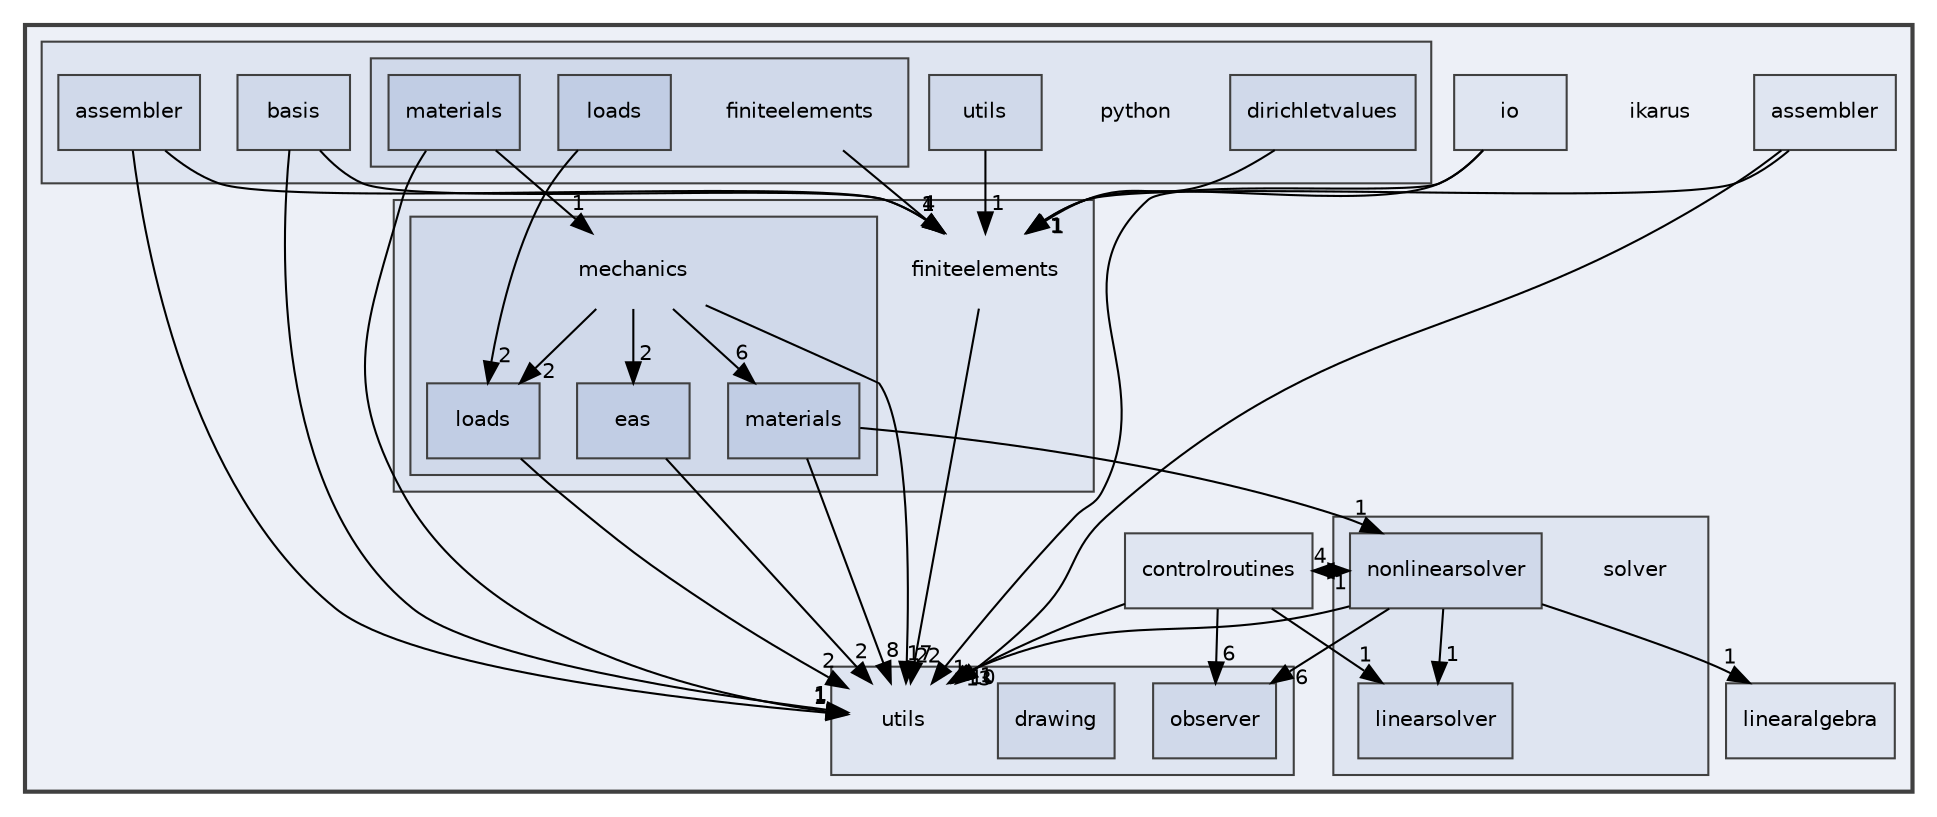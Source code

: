digraph "ikarus"
{
 // LATEX_PDF_SIZE
  edge [fontname="Helvetica",fontsize="10",labelfontname="Helvetica",labelfontsize="10"];
  node [fontname="Helvetica",fontsize="10",shape=record];
  compound=true
  subgraph clusterdir_5bec9ec6c6b8ab3f2f9d60d2ff21ed81 {
    graph [ bgcolor="#edf0f7", pencolor="grey25", style="filled,bold,", label="", fontname="Helvetica", fontsize="10", URL="dir_5bec9ec6c6b8ab3f2f9d60d2ff21ed81.html"]
    dir_5bec9ec6c6b8ab3f2f9d60d2ff21ed81 [shape=plaintext, label="ikarus"];
  dir_b4e169eb0efbd955079f9a2ee34b7226 [shape=box, label="assembler", style="filled,", fillcolor="#dfe5f1", color="grey25", URL="dir_b4e169eb0efbd955079f9a2ee34b7226.html"];
  dir_a97b071c9c6f7bcc51f4d0bc7519f177 [shape=box, label="controlroutines", style="filled,", fillcolor="#dfe5f1", color="grey25", URL="dir_a97b071c9c6f7bcc51f4d0bc7519f177.html"];
  subgraph clusterdir_f5e28093cb075fb92f2345f7d8607df6 {
    graph [ bgcolor="#dfe5f1", pencolor="grey25", style="filled,", label="", fontname="Helvetica", fontsize="10", URL="dir_f5e28093cb075fb92f2345f7d8607df6.html"]
    dir_f5e28093cb075fb92f2345f7d8607df6 [shape=plaintext, label="finiteelements"];
  subgraph clusterdir_d9d7fab038fcca5270fe0241ec433d4d {
    graph [ bgcolor="#d0d9ea", pencolor="grey25", style="filled,", label="", fontname="Helvetica", fontsize="10", URL="dir_d9d7fab038fcca5270fe0241ec433d4d.html"]
    dir_d9d7fab038fcca5270fe0241ec433d4d [shape=plaintext, label="mechanics"];
  dir_8255788c45776b878bdf90a74000e4e1 [shape=box, label="eas", style="filled,", fillcolor="#c1cde4", color="grey25", URL="dir_8255788c45776b878bdf90a74000e4e1.html"];
  dir_31d7c48772b4fae367539a6092b906a8 [shape=box, label="loads", style="filled,", fillcolor="#c1cde4", color="grey25", URL="dir_31d7c48772b4fae367539a6092b906a8.html"];
  dir_fc403fdb7d4f9d9b203e31bf1b8a15f4 [shape=box, label="materials", style="filled,", fillcolor="#c1cde4", color="grey25", URL="dir_fc403fdb7d4f9d9b203e31bf1b8a15f4.html"];
  }
  }
  dir_cd0257e5a0a5e21e0bd17a30fdd07a18 [shape=box, label="io", style="filled,", fillcolor="#dfe5f1", color="grey25", URL="dir_cd0257e5a0a5e21e0bd17a30fdd07a18.html"];
  dir_097a0db622079e3c719566efcc9bbfe3 [shape=box, label="linearalgebra", style="filled,", fillcolor="#dfe5f1", color="grey25", URL="dir_097a0db622079e3c719566efcc9bbfe3.html"];
  subgraph clusterdir_6063e92d97cad5a47908d6a96069b24d {
    graph [ bgcolor="#dfe5f1", pencolor="grey25", style="filled,", label="", fontname="Helvetica", fontsize="10", URL="dir_6063e92d97cad5a47908d6a96069b24d.html"]
    dir_6063e92d97cad5a47908d6a96069b24d [shape=plaintext, label="python"];
  dir_2eacd46bb6575c3620b10a673993bd91 [shape=box, label="assembler", style="filled,", fillcolor="#d0d9ea", color="grey25", URL="dir_2eacd46bb6575c3620b10a673993bd91.html"];
  dir_58d0c8a3c72390da3e9fe9328fead302 [shape=box, label="basis", style="filled,", fillcolor="#d0d9ea", color="grey25", URL="dir_58d0c8a3c72390da3e9fe9328fead302.html"];
  dir_10d62307decb192620fe32f94ec04635 [shape=box, label="dirichletvalues", style="filled,", fillcolor="#d0d9ea", color="grey25", URL="dir_10d62307decb192620fe32f94ec04635.html"];
  subgraph clusterdir_3f77d910b8992c2715464d60b82eb4e5 {
    graph [ bgcolor="#d0d9ea", pencolor="grey25", style="filled,", label="", fontname="Helvetica", fontsize="10", URL="dir_3f77d910b8992c2715464d60b82eb4e5.html"]
    dir_3f77d910b8992c2715464d60b82eb4e5 [shape=plaintext, label="finiteelements"];
  dir_c7b8a1b1f3a03a2f9f2c98a714ac9649 [shape=box, label="loads", style="filled,", fillcolor="#c1cde4", color="grey25", URL="dir_c7b8a1b1f3a03a2f9f2c98a714ac9649.html"];
  dir_1033b2e4d5e569ff29fa5cd78683f3e8 [shape=box, label="materials", style="filled,", fillcolor="#c1cde4", color="grey25", URL="dir_1033b2e4d5e569ff29fa5cd78683f3e8.html"];
  }
  dir_afe0d1ab0c4a41ee8553ea61e92b67bf [shape=box, label="utils", style="filled,", fillcolor="#d0d9ea", color="grey25", URL="dir_afe0d1ab0c4a41ee8553ea61e92b67bf.html"];
  }
  subgraph clusterdir_26588bed129c997bc132e8888f2113fa {
    graph [ bgcolor="#dfe5f1", pencolor="grey25", style="filled,", label="", fontname="Helvetica", fontsize="10", URL="dir_26588bed129c997bc132e8888f2113fa.html"]
    dir_26588bed129c997bc132e8888f2113fa [shape=plaintext, label="solver"];
  dir_bcdbbdf4d2b6b627956abd47159b4d71 [shape=box, label="linearsolver", style="filled,", fillcolor="#d0d9ea", color="grey25", URL="dir_bcdbbdf4d2b6b627956abd47159b4d71.html"];
  dir_bf30182dc97724dc8c2a6cdd4c321688 [shape=box, label="nonlinearsolver", style="filled,", fillcolor="#d0d9ea", color="grey25", URL="dir_bf30182dc97724dc8c2a6cdd4c321688.html"];
  }
  subgraph clusterdir_36505a9bfb81f81ed7a4e794d4cf597e {
    graph [ bgcolor="#dfe5f1", pencolor="grey25", style="filled,", label="", fontname="Helvetica", fontsize="10", URL="dir_36505a9bfb81f81ed7a4e794d4cf597e.html"]
    dir_36505a9bfb81f81ed7a4e794d4cf597e [shape=plaintext, label="utils"];
  dir_d45ffc48cf12df7e348ec0b798d36815 [shape=box, label="drawing", style="filled,", fillcolor="#d0d9ea", color="grey25", URL="dir_d45ffc48cf12df7e348ec0b798d36815.html"];
  dir_8f2573d1a9c53251c08257bad1a27fd3 [shape=box, label="observer", style="filled,", fillcolor="#d0d9ea", color="grey25", URL="dir_8f2573d1a9c53251c08257bad1a27fd3.html"];
  }
  }
  dir_b4e169eb0efbd955079f9a2ee34b7226->dir_36505a9bfb81f81ed7a4e794d4cf597e [headlabel="1", labeldistance=1.5 headhref="dir_000000_000029.html"];
  dir_b4e169eb0efbd955079f9a2ee34b7226->dir_f5e28093cb075fb92f2345f7d8607df6 [headlabel="1", labeldistance=1.5 headhref="dir_000000_000011.html"];
  dir_a97b071c9c6f7bcc51f4d0bc7519f177->dir_36505a9bfb81f81ed7a4e794d4cf597e [headlabel="10", labeldistance=1.5 headhref="dir_000004_000029.html"];
  dir_a97b071c9c6f7bcc51f4d0bc7519f177->dir_8f2573d1a9c53251c08257bad1a27fd3 [headlabel="6", labeldistance=1.5 headhref="dir_000004_000024.html"];
  dir_a97b071c9c6f7bcc51f4d0bc7519f177->dir_bcdbbdf4d2b6b627956abd47159b4d71 [headlabel="1", labeldistance=1.5 headhref="dir_000004_000017.html"];
  dir_a97b071c9c6f7bcc51f4d0bc7519f177->dir_bf30182dc97724dc8c2a6cdd4c321688 [headlabel="4", labeldistance=1.5 headhref="dir_000004_000023.html"];
  dir_f5e28093cb075fb92f2345f7d8607df6->dir_36505a9bfb81f81ed7a4e794d4cf597e [headlabel="22", labeldistance=1.5 headhref="dir_000011_000029.html"];
  dir_d9d7fab038fcca5270fe0241ec433d4d->dir_31d7c48772b4fae367539a6092b906a8 [headlabel="2", labeldistance=1.5 headhref="dir_000022_000018.html"];
  dir_d9d7fab038fcca5270fe0241ec433d4d->dir_36505a9bfb81f81ed7a4e794d4cf597e [headlabel="17", labeldistance=1.5 headhref="dir_000022_000029.html"];
  dir_d9d7fab038fcca5270fe0241ec433d4d->dir_8255788c45776b878bdf90a74000e4e1 [headlabel="2", labeldistance=1.5 headhref="dir_000022_000009.html"];
  dir_d9d7fab038fcca5270fe0241ec433d4d->dir_fc403fdb7d4f9d9b203e31bf1b8a15f4 [headlabel="6", labeldistance=1.5 headhref="dir_000022_000020.html"];
  dir_8255788c45776b878bdf90a74000e4e1->dir_36505a9bfb81f81ed7a4e794d4cf597e [headlabel="2", labeldistance=1.5 headhref="dir_000009_000029.html"];
  dir_31d7c48772b4fae367539a6092b906a8->dir_36505a9bfb81f81ed7a4e794d4cf597e [headlabel="2", labeldistance=1.5 headhref="dir_000018_000029.html"];
  dir_fc403fdb7d4f9d9b203e31bf1b8a15f4->dir_36505a9bfb81f81ed7a4e794d4cf597e [headlabel="8", labeldistance=1.5 headhref="dir_000020_000029.html"];
  dir_fc403fdb7d4f9d9b203e31bf1b8a15f4->dir_bf30182dc97724dc8c2a6cdd4c321688 [headlabel="1", labeldistance=1.5 headhref="dir_000020_000023.html"];
  dir_cd0257e5a0a5e21e0bd17a30fdd07a18->dir_36505a9bfb81f81ed7a4e794d4cf597e [headlabel="1", labeldistance=1.5 headhref="dir_000015_000029.html"];
  dir_cd0257e5a0a5e21e0bd17a30fdd07a18->dir_f5e28093cb075fb92f2345f7d8607df6 [headlabel="1", labeldistance=1.5 headhref="dir_000015_000011.html"];
  dir_2eacd46bb6575c3620b10a673993bd91->dir_36505a9bfb81f81ed7a4e794d4cf597e [headlabel="1", labeldistance=1.5 headhref="dir_000001_000029.html"];
  dir_2eacd46bb6575c3620b10a673993bd91->dir_f5e28093cb075fb92f2345f7d8607df6 [headlabel="1", labeldistance=1.5 headhref="dir_000001_000011.html"];
  dir_58d0c8a3c72390da3e9fe9328fead302->dir_36505a9bfb81f81ed7a4e794d4cf597e [headlabel="1", labeldistance=1.5 headhref="dir_000003_000029.html"];
  dir_58d0c8a3c72390da3e9fe9328fead302->dir_f5e28093cb075fb92f2345f7d8607df6 [headlabel="1", labeldistance=1.5 headhref="dir_000003_000011.html"];
  dir_10d62307decb192620fe32f94ec04635->dir_f5e28093cb075fb92f2345f7d8607df6 [headlabel="1", labeldistance=1.5 headhref="dir_000005_000011.html"];
  dir_3f77d910b8992c2715464d60b82eb4e5->dir_f5e28093cb075fb92f2345f7d8607df6 [headlabel="4", labeldistance=1.5 headhref="dir_000012_000011.html"];
  dir_c7b8a1b1f3a03a2f9f2c98a714ac9649->dir_31d7c48772b4fae367539a6092b906a8 [headlabel="2", labeldistance=1.5 headhref="dir_000019_000018.html"];
  dir_1033b2e4d5e569ff29fa5cd78683f3e8->dir_36505a9bfb81f81ed7a4e794d4cf597e [headlabel="1", labeldistance=1.5 headhref="dir_000021_000029.html"];
  dir_1033b2e4d5e569ff29fa5cd78683f3e8->dir_d9d7fab038fcca5270fe0241ec433d4d [headlabel="1", labeldistance=1.5 headhref="dir_000021_000022.html"];
  dir_afe0d1ab0c4a41ee8553ea61e92b67bf->dir_f5e28093cb075fb92f2345f7d8607df6 [headlabel="1", labeldistance=1.5 headhref="dir_000028_000011.html"];
  dir_bf30182dc97724dc8c2a6cdd4c321688->dir_097a0db622079e3c719566efcc9bbfe3 [headlabel="1", labeldistance=1.5 headhref="dir_000023_000016.html"];
  dir_bf30182dc97724dc8c2a6cdd4c321688->dir_36505a9bfb81f81ed7a4e794d4cf597e [headlabel="13", labeldistance=1.5 headhref="dir_000023_000029.html"];
  dir_bf30182dc97724dc8c2a6cdd4c321688->dir_8f2573d1a9c53251c08257bad1a27fd3 [headlabel="6", labeldistance=1.5 headhref="dir_000023_000024.html"];
  dir_bf30182dc97724dc8c2a6cdd4c321688->dir_a97b071c9c6f7bcc51f4d0bc7519f177 [headlabel="1", labeldistance=1.5 headhref="dir_000023_000004.html"];
  dir_bf30182dc97724dc8c2a6cdd4c321688->dir_bcdbbdf4d2b6b627956abd47159b4d71 [headlabel="1", labeldistance=1.5 headhref="dir_000023_000017.html"];
}
